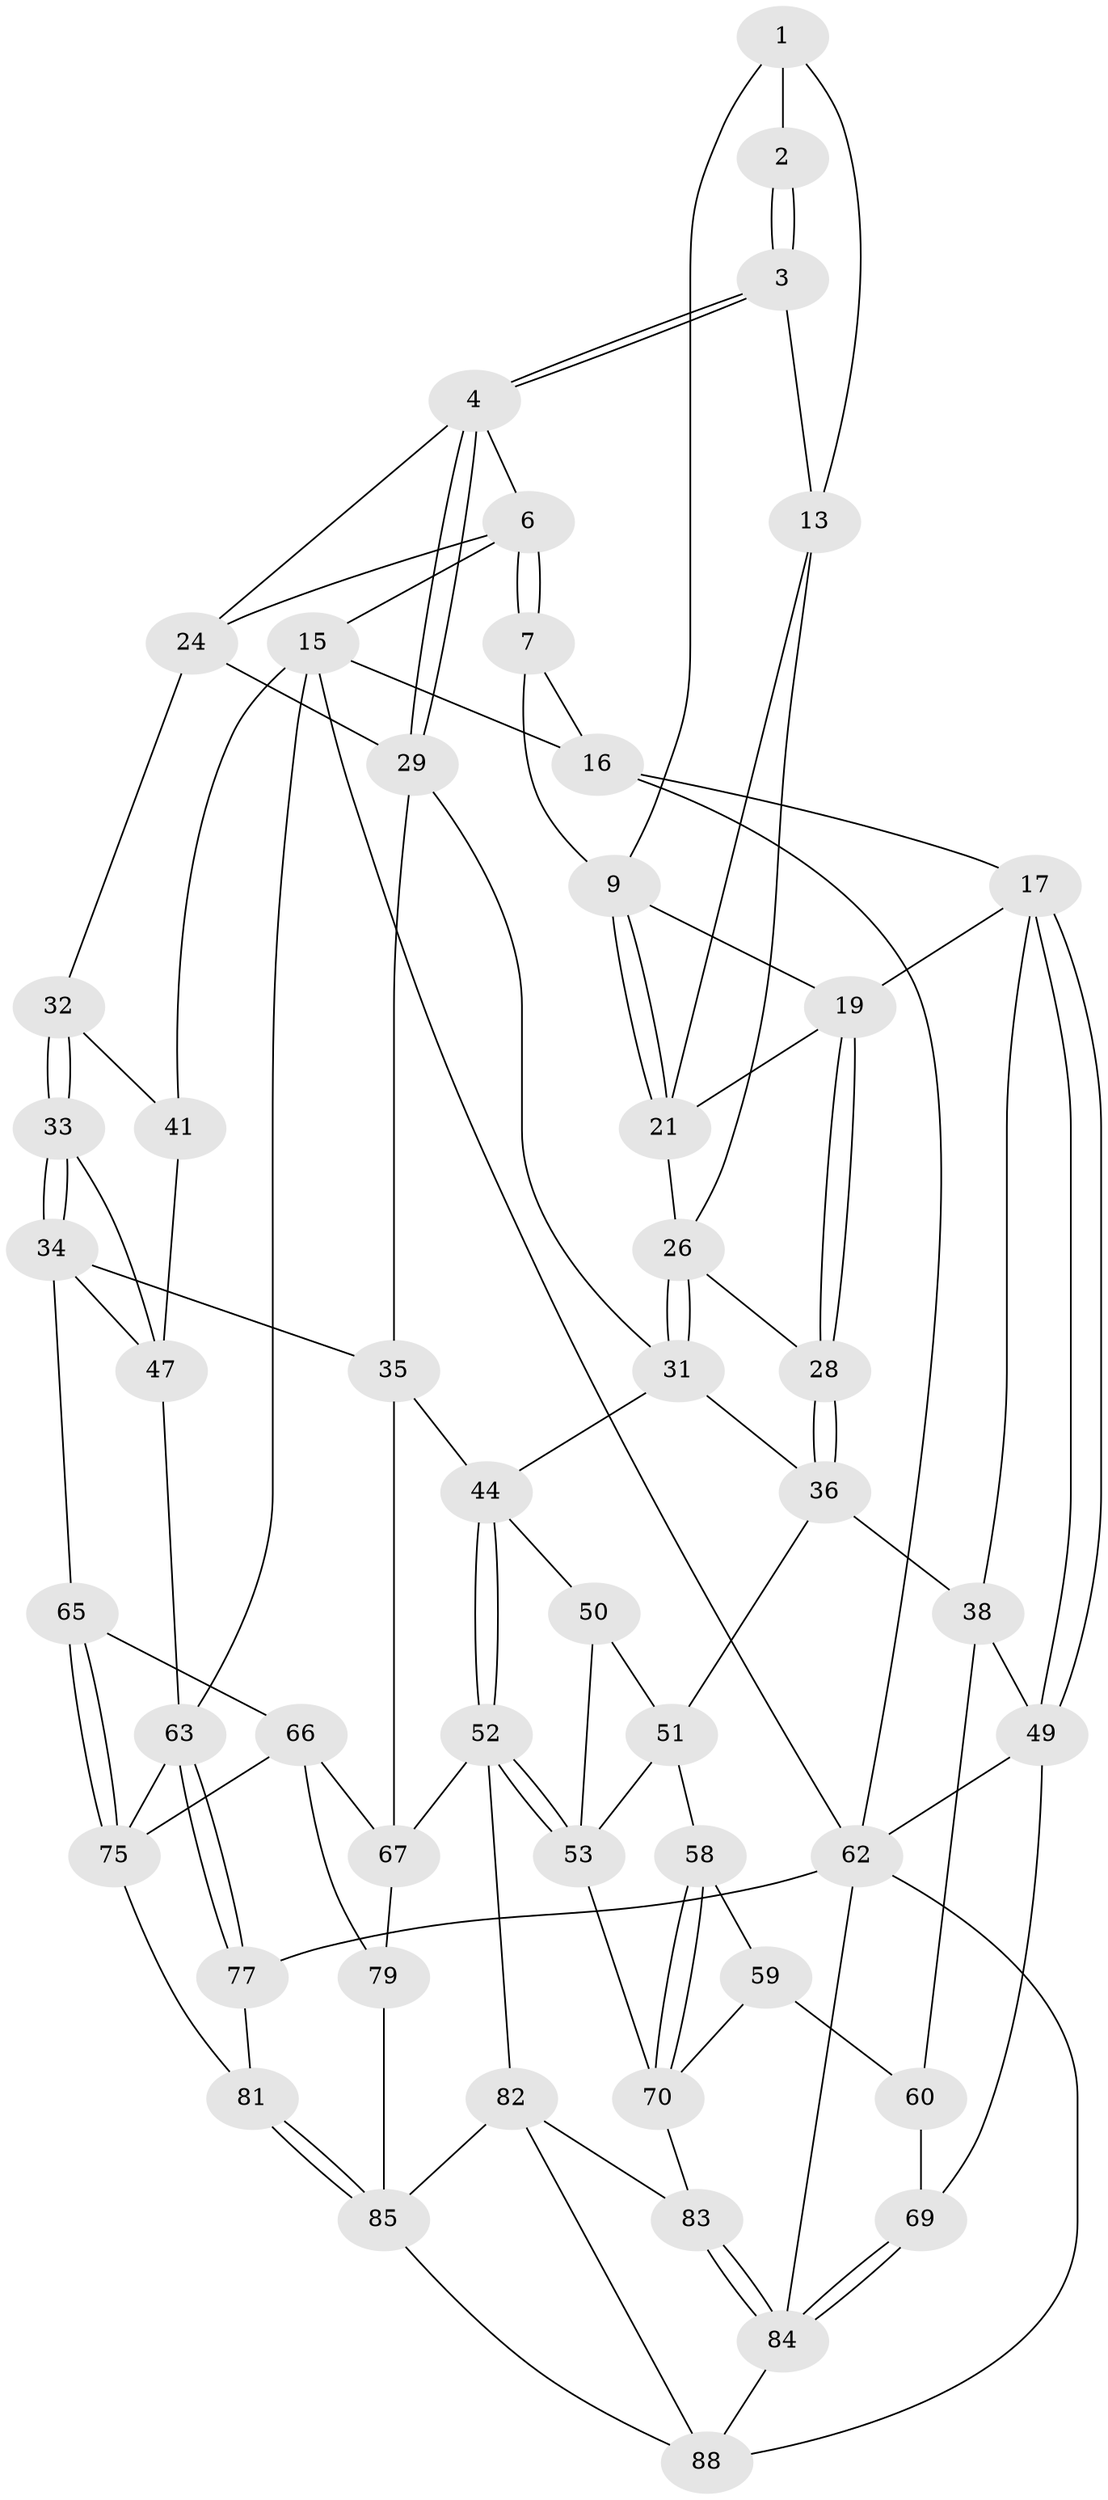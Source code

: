 // original degree distribution, {3: 0.022222222222222223, 4: 0.23333333333333334, 6: 0.2111111111111111, 5: 0.5333333333333333}
// Generated by graph-tools (version 1.1) at 2025/11/02/27/25 16:11:53]
// undirected, 51 vertices, 113 edges
graph export_dot {
graph [start="1"]
  node [color=gray90,style=filled];
  1 [pos="+0.5140633449918186+0",super="+8"];
  2 [pos="+0.5316543562728466+0"];
  3 [pos="+0.5999568567524132+0.10321076389634419",super="+12"];
  4 [pos="+0.6569065973122395+0.18495220631235004",super="+5"];
  6 [pos="+1+0",super="+14"];
  7 [pos="+0.4791429947438106+0",super="+11"];
  9 [pos="+0.40040037729401934+0.0895884143063746",super="+10"];
  13 [pos="+0.4422080721021791+0.14938693051477692",super="+23"];
  15 [pos="+1+0",super="+40"];
  16 [pos="+0+0"];
  17 [pos="+0+0",super="+18"];
  19 [pos="+0.19341912496465333+0.1615044949295775",super="+20"];
  21 [pos="+0.3873219837771359+0.13977214402493915",super="+22"];
  24 [pos="+0.9225904696573743+0.154096969723858",super="+25"];
  26 [pos="+0.43785063321698026+0.2328834019213884",super="+27"];
  28 [pos="+0.22491260776666422+0.23864820287913416"];
  29 [pos="+0.6626295342140932+0.22907061211185656",super="+30"];
  31 [pos="+0.4492336069132165+0.2530646316966888",super="+39"];
  32 [pos="+0.9158375401229392+0.27570788796639023",super="+42"];
  33 [pos="+0.783184840330187+0.3396628508395703",super="+46"];
  34 [pos="+0.6738128535354883+0.3271981467100224",super="+56"];
  35 [pos="+0.6516008853453492+0.3158805045343661",super="+43"];
  36 [pos="+0.22761004649285924+0.3071073312951086",super="+37"];
  38 [pos="+0.06585842795199187+0.36264043388772926",super="+48"];
  41 [pos="+1+0.32826934399592606"];
  44 [pos="+0.5138550317859999+0.42331591044213385",super="+45"];
  47 [pos="+0.8901530299870548+0.44844175047581714",super="+55"];
  49 [pos="+0+0.42050478121919377",super="+61"];
  50 [pos="+0.37365162067317903+0.42820752186698513"];
  51 [pos="+0.20257120296017253+0.35754488583217053",super="+57"];
  52 [pos="+0.3979627858197937+0.5733612037607169",super="+72"];
  53 [pos="+0.3648214734907306+0.5553489463161716",super="+54"];
  58 [pos="+0.19887098015634666+0.46411833569737043"];
  59 [pos="+0.15764994374264263+0.5167791853737708",super="+73"];
  60 [pos="+0.09074542009768276+0.4981599016414643",super="+68"];
  62 [pos="+0+1",super="+76"];
  63 [pos="+1+0.5584042818226912",super="+64"];
  65 [pos="+0.7630864452686106+0.5450399330134846"];
  66 [pos="+0.7036151505158597+0.5940039806194907",super="+78"];
  67 [pos="+0.6008318671147431+0.4667069943398523",super="+71"];
  69 [pos="+0+0.7009084686043932"];
  70 [pos="+0.2841841992416316+0.5778685566502241",super="+74"];
  75 [pos="+0.845753425391324+0.5769288520036563",super="+80"];
  77 [pos="+1+0.6890520304299584"];
  79 [pos="+0.5999334673376877+0.7289780205948321"];
  81 [pos="+0.8976133568759712+0.7800089655645008"];
  82 [pos="+0.3801594583693454+0.8156370198126079",super="+87"];
  83 [pos="+0.31242029093853757+0.8353941072996789"];
  84 [pos="+0.23198433816560557+0.9363721068969828",super="+89"];
  85 [pos="+0.8046773369775103+0.907343392137271",super="+86"];
  88 [pos="+0.5547714515237321+1",super="+90"];
  1 -- 2;
  1 -- 13;
  1 -- 9;
  2 -- 3 [weight=2];
  2 -- 3;
  3 -- 4;
  3 -- 4;
  3 -- 13;
  4 -- 29;
  4 -- 29;
  4 -- 6;
  4 -- 24;
  6 -- 7;
  6 -- 7;
  6 -- 24;
  6 -- 15;
  7 -- 16;
  7 -- 9;
  9 -- 21;
  9 -- 21;
  9 -- 19;
  13 -- 26;
  13 -- 21;
  15 -- 16;
  15 -- 41;
  15 -- 63;
  15 -- 62;
  16 -- 17;
  16 -- 62;
  17 -- 49;
  17 -- 49;
  17 -- 19;
  17 -- 38;
  19 -- 28;
  19 -- 28;
  19 -- 21;
  21 -- 26;
  24 -- 32;
  24 -- 29;
  26 -- 31;
  26 -- 31;
  26 -- 28;
  28 -- 36;
  28 -- 36;
  29 -- 35;
  29 -- 31;
  31 -- 36;
  31 -- 44;
  32 -- 33 [weight=2];
  32 -- 33;
  32 -- 41;
  33 -- 34;
  33 -- 34;
  33 -- 47;
  34 -- 35;
  34 -- 65;
  34 -- 47;
  35 -- 67;
  35 -- 44;
  36 -- 51;
  36 -- 38;
  38 -- 49;
  38 -- 60;
  41 -- 47;
  44 -- 52;
  44 -- 52;
  44 -- 50;
  47 -- 63;
  49 -- 69;
  49 -- 62;
  50 -- 51;
  50 -- 53;
  51 -- 58;
  51 -- 53;
  52 -- 53;
  52 -- 53;
  52 -- 82;
  52 -- 67;
  53 -- 70;
  58 -- 59;
  58 -- 70;
  58 -- 70;
  59 -- 60 [weight=2];
  59 -- 70;
  60 -- 69;
  62 -- 84;
  62 -- 88;
  62 -- 77;
  63 -- 77;
  63 -- 77;
  63 -- 75;
  65 -- 66;
  65 -- 75;
  65 -- 75;
  66 -- 67;
  66 -- 75;
  66 -- 79;
  67 -- 79;
  69 -- 84;
  69 -- 84;
  70 -- 83;
  75 -- 81;
  77 -- 81;
  79 -- 85;
  81 -- 85;
  81 -- 85;
  82 -- 83;
  82 -- 88;
  82 -- 85;
  83 -- 84;
  83 -- 84;
  84 -- 88;
  85 -- 88;
}
